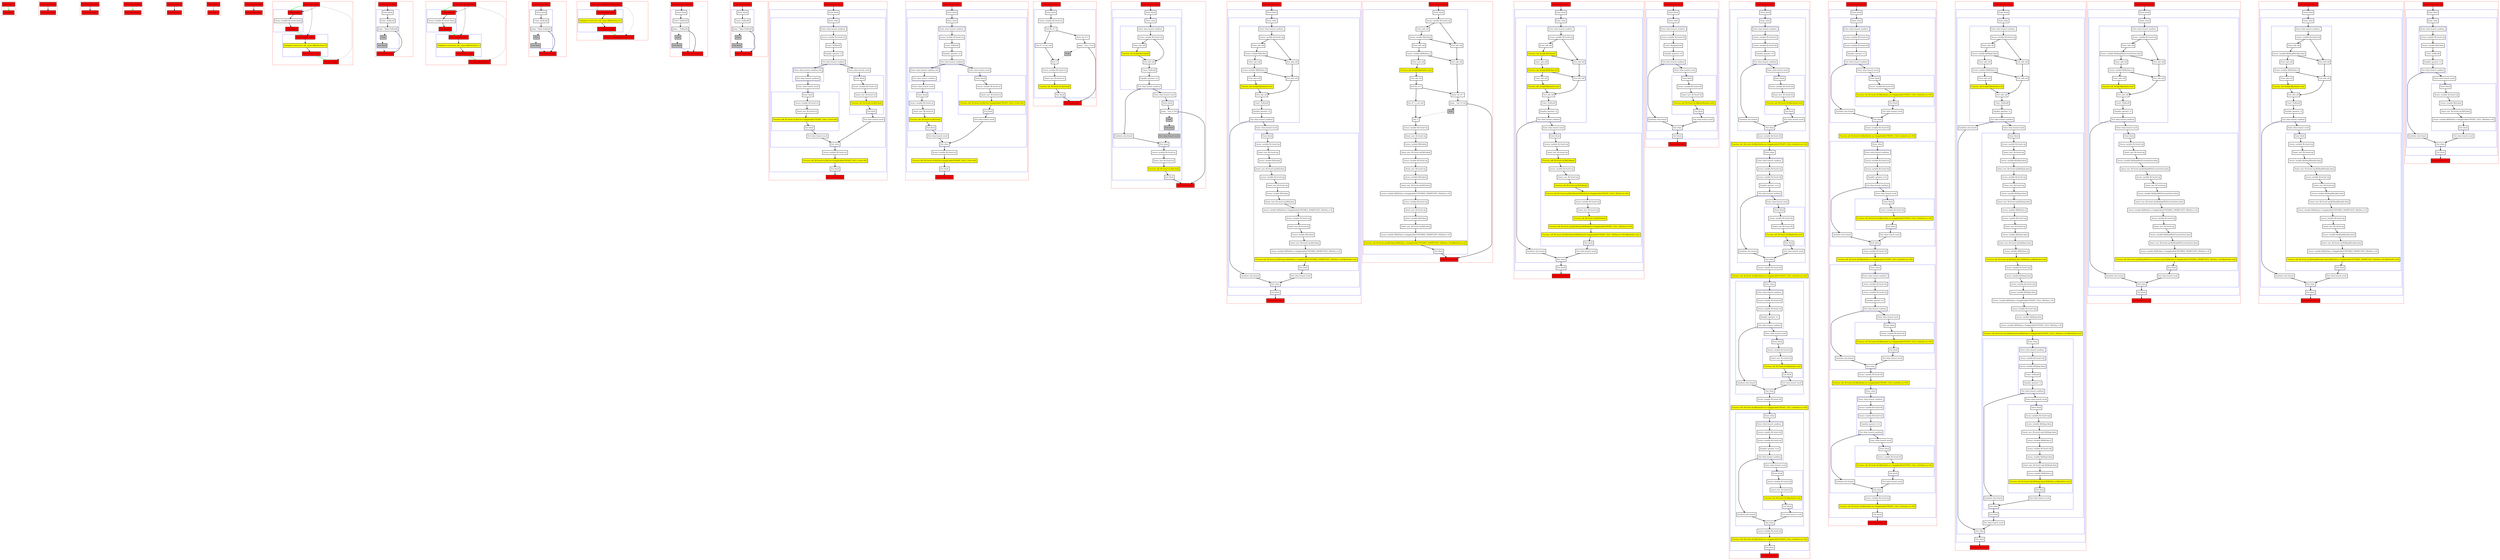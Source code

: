 digraph nullability_kt {
    graph [nodesep=3]
    node [shape=box penwidth=2]
    edge [penwidth=2]

    subgraph cluster_0 {
        color=red
        0 [label="Enter class A" style="filled" fillcolor=red];
        1 [label="Exit class A" style="filled" fillcolor=red];
    }
    0 -> {1} [color=green];

    subgraph cluster_1 {
        color=red
        2 [label="Enter function foo" style="filled" fillcolor=red];
        3 [label="Exit function foo" style="filled" fillcolor=red];
    }
    2 -> {3};

    subgraph cluster_2 {
        color=red
        4 [label="Enter function getA" style="filled" fillcolor=red];
        5 [label="Exit function getA" style="filled" fillcolor=red];
    }
    4 -> {5};

    subgraph cluster_3 {
        color=red
        6 [label="Enter class MyData" style="filled" fillcolor=red];
        7 [label="Exit class MyData" style="filled" fillcolor=red];
    }
    6 -> {7} [color=green];

    subgraph cluster_4 {
        color=red
        8 [label="Enter function fs" style="filled" fillcolor=red];
        9 [label="Exit function fs" style="filled" fillcolor=red];
    }
    8 -> {9};

    subgraph cluster_5 {
        color=red
        10 [label="Enter class Q" style="filled" fillcolor=red];
        11 [label="Exit class Q" style="filled" fillcolor=red];
    }
    10 -> {11} [color=green];

    subgraph cluster_6 {
        color=red
        12 [label="Enter function fdata" style="filled" fillcolor=red];
        13 [label="Exit function fdata" style="filled" fillcolor=red];
    }
    12 -> {13};

    subgraph cluster_7 {
        color=red
        14 [label="Enter class QImpl" style="filled" fillcolor=red];
        subgraph cluster_8 {
            color=blue
            15 [label="Enter property" style="filled" fillcolor=red];
            16 [label="Access variable R|<local>/data|"];
            17 [label="Exit property" style="filled" fillcolor=red];
        }
        subgraph cluster_9 {
            color=blue
            18 [label="Enter function <init>" style="filled" fillcolor=red];
            19 [label="Delegated constructor call: super<R|kotlin/Any|>()" style="filled" fillcolor=yellow];
            20 [label="Exit function <init>" style="filled" fillcolor=red];
        }
        21 [label="Exit class QImpl" style="filled" fillcolor=red];
    }
    14 -> {15} [color=green];
    14 -> {21} [style=dotted];
    14 -> {15 18} [style=dashed];
    15 -> {16};
    16 -> {17};
    17 -> {18} [color=green];
    18 -> {19};
    19 -> {20};
    20 -> {21} [color=green];

    subgraph cluster_10 {
        color=red
        22 [label="Enter function fdata" style="filled" fillcolor=red];
        subgraph cluster_11 {
            color=blue
            23 [label="Enter block"];
            24 [label="Const: Null(null)"];
            25 [label="Jump: ^fdata Null(null)"];
            26 [label="Stub" style="filled" fillcolor=gray];
            27 [label="Exit block" style="filled" fillcolor=gray];
        }
        28 [label="Exit function fdata" style="filled" fillcolor=red];
    }
    22 -> {23};
    23 -> {24};
    24 -> {25};
    25 -> {28};
    25 -> {26} [style=dotted];
    26 -> {27} [style=dotted];
    27 -> {28} [style=dotted];

    subgraph cluster_12 {
        color=red
        29 [label="Enter class QImplMutable" style="filled" fillcolor=red];
        subgraph cluster_13 {
            color=blue
            30 [label="Enter property" style="filled" fillcolor=red];
            31 [label="Access variable R|<local>/data|"];
            32 [label="Exit property" style="filled" fillcolor=red];
        }
        subgraph cluster_14 {
            color=blue
            33 [label="Enter function <init>" style="filled" fillcolor=red];
            34 [label="Delegated constructor call: super<R|kotlin/Any|>()" style="filled" fillcolor=yellow];
            35 [label="Exit function <init>" style="filled" fillcolor=red];
        }
        36 [label="Exit class QImplMutable" style="filled" fillcolor=red];
    }
    29 -> {30} [color=green];
    29 -> {36} [style=dotted];
    29 -> {30 33} [style=dashed];
    30 -> {31};
    31 -> {32};
    32 -> {33} [color=green];
    33 -> {34};
    34 -> {35};
    35 -> {36} [color=green];

    subgraph cluster_15 {
        color=red
        37 [label="Enter function fdata" style="filled" fillcolor=red];
        subgraph cluster_16 {
            color=blue
            38 [label="Enter block"];
            39 [label="Const: Null(null)"];
            40 [label="Jump: ^fdata Null(null)"];
            41 [label="Stub" style="filled" fillcolor=gray];
            42 [label="Exit block" style="filled" fillcolor=gray];
        }
        43 [label="Exit function fdata" style="filled" fillcolor=red];
    }
    37 -> {38};
    38 -> {39};
    39 -> {40};
    40 -> {43};
    40 -> {41} [style=dotted];
    41 -> {42} [style=dotted];
    42 -> {43} [style=dotted];

    subgraph cluster_17 {
        color=red
        44 [label="Enter class QImplWithCustomGetter" style="filled" fillcolor=red];
        subgraph cluster_18 {
            color=blue
            45 [label="Enter function <init>" style="filled" fillcolor=red];
            46 [label="Delegated constructor call: super<R|kotlin/Any|>()" style="filled" fillcolor=yellow];
            47 [label="Exit function <init>" style="filled" fillcolor=red];
        }
        48 [label="Exit class QImplWithCustomGetter" style="filled" fillcolor=red];
    }
    44 -> {45} [color=green];
    44 -> {48} [style=dotted];
    44 -> {45} [style=dashed];
    45 -> {46};
    46 -> {47};
    47 -> {48} [color=green];

    subgraph cluster_19 {
        color=red
        49 [label="Enter function <getter>" style="filled" fillcolor=red];
        subgraph cluster_20 {
            color=blue
            50 [label="Enter block"];
            51 [label="Const: Null(null)"];
            52 [label="Jump: ^ Null(null)"];
            53 [label="Stub" style="filled" fillcolor=gray];
            54 [label="Exit block" style="filled" fillcolor=gray];
        }
        55 [label="Exit function <getter>" style="filled" fillcolor=red];
    }
    49 -> {50};
    50 -> {51};
    51 -> {52};
    52 -> {55};
    52 -> {53} [style=dotted];
    53 -> {54} [style=dotted];
    54 -> {55} [style=dotted];

    subgraph cluster_21 {
        color=red
        56 [label="Enter function fdata" style="filled" fillcolor=red];
        subgraph cluster_22 {
            color=blue
            57 [label="Enter block"];
            58 [label="Const: Null(null)"];
            59 [label="Jump: ^fdata Null(null)"];
            60 [label="Stub" style="filled" fillcolor=gray];
            61 [label="Exit block" style="filled" fillcolor=gray];
        }
        62 [label="Exit function fdata" style="filled" fillcolor=red];
    }
    56 -> {57};
    57 -> {58};
    58 -> {59};
    59 -> {62};
    59 -> {60} [style=dotted];
    60 -> {61} [style=dotted];
    61 -> {62} [style=dotted];

    subgraph cluster_23 {
        color=red
        63 [label="Enter function test_1" style="filled" fillcolor=red];
        subgraph cluster_24 {
            color=blue
            64 [label="Enter block"];
            subgraph cluster_25 {
                color=blue
                65 [label="Enter when"];
                subgraph cluster_26 {
                    color=blue
                    66 [label="Enter when branch condition "];
                    67 [label="Access variable R|<local>/x|"];
                    68 [label="Const: Null(null)"];
                    69 [label="Equality operator !="];
                    70 [label="Exit when branch condition"];
                }
                subgraph cluster_27 {
                    color=blue
                    71 [label="Enter when branch condition else"];
                    72 [label="Exit when branch condition"];
                }
                73 [label="Enter when branch result"];
                subgraph cluster_28 {
                    color=blue
                    74 [label="Enter block"];
                    75 [label="Access variable R|<local>/x|"];
                    76 [label="Smart cast: R|<local>/x|"];
                    77 [label="Function call: R|<local>/x|.R|/A.foo<Inapplicable(UNSAFE_CALL): /A.foo>#|()" style="filled" fillcolor=yellow];
                    78 [label="Exit block"];
                }
                79 [label="Exit when branch result"];
                80 [label="Enter when branch result"];
                subgraph cluster_29 {
                    color=blue
                    81 [label="Enter block"];
                    82 [label="Access variable R|<local>/x|"];
                    83 [label="Smart cast: R|<local>/x|"];
                    84 [label="Function call: R|<local>/x|.R|/A.foo|()" style="filled" fillcolor=yellow];
                    85 [label="Exit block"];
                }
                86 [label="Exit when branch result"];
                87 [label="Exit when"];
            }
            88 [label="Access variable R|<local>/x|"];
            89 [label="Function call: R|<local>/x|.R|/A.foo<Inapplicable(UNSAFE_CALL): /A.foo>#|()" style="filled" fillcolor=yellow];
            90 [label="Exit block"];
        }
        91 [label="Exit function test_1" style="filled" fillcolor=red];
    }
    63 -> {64};
    64 -> {65};
    65 -> {66};
    66 -> {67};
    67 -> {68};
    68 -> {69};
    69 -> {70};
    70 -> {71 80};
    71 -> {72};
    72 -> {73};
    73 -> {74};
    74 -> {75};
    75 -> {76};
    76 -> {77};
    77 -> {78};
    78 -> {79};
    79 -> {87};
    80 -> {81};
    81 -> {82};
    82 -> {83};
    83 -> {84};
    84 -> {85};
    85 -> {86};
    86 -> {87};
    87 -> {88};
    88 -> {89};
    89 -> {90};
    90 -> {91};

    subgraph cluster_30 {
        color=red
        92 [label="Enter function test_2" style="filled" fillcolor=red];
        subgraph cluster_31 {
            color=blue
            93 [label="Enter block"];
            subgraph cluster_32 {
                color=blue
                94 [label="Enter when"];
                subgraph cluster_33 {
                    color=blue
                    95 [label="Enter when branch condition "];
                    96 [label="Access variable R|<local>/x|"];
                    97 [label="Const: Null(null)"];
                    98 [label="Equality operator =="];
                    99 [label="Exit when branch condition"];
                }
                subgraph cluster_34 {
                    color=blue
                    100 [label="Enter when branch condition else"];
                    101 [label="Exit when branch condition"];
                }
                102 [label="Enter when branch result"];
                subgraph cluster_35 {
                    color=blue
                    103 [label="Enter block"];
                    104 [label="Access variable R|<local>/x|"];
                    105 [label="Smart cast: R|<local>/x|"];
                    106 [label="Function call: R|<local>/x|.R|/A.foo|()" style="filled" fillcolor=yellow];
                    107 [label="Exit block"];
                }
                108 [label="Exit when branch result"];
                109 [label="Enter when branch result"];
                subgraph cluster_36 {
                    color=blue
                    110 [label="Enter block"];
                    111 [label="Access variable R|<local>/x|"];
                    112 [label="Smart cast: R|<local>/x|"];
                    113 [label="Function call: R|<local>/x|.R|/A.foo<Inapplicable(UNSAFE_CALL): /A.foo>#|()" style="filled" fillcolor=yellow];
                    114 [label="Exit block"];
                }
                115 [label="Exit when branch result"];
                116 [label="Exit when"];
            }
            117 [label="Access variable R|<local>/x|"];
            118 [label="Function call: R|<local>/x|.R|/A.foo<Inapplicable(UNSAFE_CALL): /A.foo>#|()" style="filled" fillcolor=yellow];
            119 [label="Exit block"];
        }
        120 [label="Exit function test_2" style="filled" fillcolor=red];
    }
    92 -> {93};
    93 -> {94};
    94 -> {95};
    95 -> {96};
    96 -> {97};
    97 -> {98};
    98 -> {99};
    99 -> {100 109};
    100 -> {101};
    101 -> {102};
    102 -> {103};
    103 -> {104};
    104 -> {105};
    105 -> {106};
    106 -> {107};
    107 -> {108};
    108 -> {116};
    109 -> {110};
    110 -> {111};
    111 -> {112};
    112 -> {113};
    113 -> {114};
    114 -> {115};
    115 -> {116};
    116 -> {117};
    117 -> {118};
    118 -> {119};
    119 -> {120};

    subgraph cluster_37 {
        color=red
        121 [label="Enter function test_3" style="filled" fillcolor=red];
        subgraph cluster_38 {
            color=blue
            122 [label="Enter block"];
            123 [label="Access variable R|<local>/x|"];
            124 [label="Exit lhs of ?:"];
            125 [label="Enter rhs of ?:"];
            126 [label="Jump: ^test_3 Unit"];
            127 [label="Stub" style="filled" fillcolor=gray];
            128 [label="Lhs of ?: is not null"];
            129 [label="Exit ?:"];
            130 [label="Access variable R|<local>/x|"];
            131 [label="Smart cast: R|<local>/x|"];
            132 [label="Function call: R|<local>/x|.R|/A.foo|()" style="filled" fillcolor=yellow];
            133 [label="Exit block"];
        }
        134 [label="Exit function test_3" style="filled" fillcolor=red];
    }
    121 -> {122};
    122 -> {123};
    123 -> {124};
    124 -> {125 128};
    125 -> {126};
    126 -> {134};
    126 -> {127} [style=dotted];
    127 -> {129} [style=dotted];
    128 -> {129};
    129 -> {130};
    130 -> {131};
    131 -> {132};
    132 -> {133};
    133 -> {134};

    subgraph cluster_39 {
        color=red
        135 [label="Enter function test_4" style="filled" fillcolor=red];
        subgraph cluster_40 {
            color=blue
            136 [label="Enter block"];
            subgraph cluster_41 {
                color=blue
                137 [label="Enter when"];
                subgraph cluster_42 {
                    color=blue
                    138 [label="Enter when branch condition "];
                    139 [label="Access variable R|<local>/x|"];
                    140 [label="Enter safe call"];
                    141 [label="Function call: $subj$.R|/A.getA|()" style="filled" fillcolor=yellow];
                    142 [label="Exit safe call"];
                    143 [label="Const: Null(null)"];
                    144 [label="Equality operator =="];
                    145 [label="Exit when branch condition"];
                }
                146 [label="Synthetic else branch"];
                147 [label="Enter when branch result"];
                subgraph cluster_43 {
                    color=blue
                    148 [label="Enter block"];
                    149 [label="Jump: ^test_4 Unit"];
                    150 [label="Stub" style="filled" fillcolor=gray];
                    151 [label="Exit block" style="filled" fillcolor=gray];
                }
                152 [label="Exit when branch result" style="filled" fillcolor=gray];
                153 [label="Exit when"];
            }
            154 [label="Access variable R|<local>/x|"];
            155 [label="Smart cast: R|<local>/x|"];
            156 [label="Function call: R|<local>/x|.R|/A.foo|()" style="filled" fillcolor=yellow];
            157 [label="Exit block"];
        }
        158 [label="Exit function test_4" style="filled" fillcolor=red];
    }
    135 -> {136};
    136 -> {137};
    137 -> {138};
    138 -> {139};
    139 -> {140 142};
    140 -> {141};
    141 -> {142};
    142 -> {143};
    143 -> {144};
    144 -> {145};
    145 -> {146 147};
    146 -> {153};
    147 -> {148};
    148 -> {149};
    149 -> {158};
    149 -> {150} [style=dotted];
    150 -> {151} [style=dotted];
    151 -> {152} [style=dotted];
    152 -> {153} [style=dotted];
    153 -> {154};
    154 -> {155};
    155 -> {156};
    156 -> {157};
    157 -> {158};

    subgraph cluster_44 {
        color=red
        159 [label="Enter function test_5" style="filled" fillcolor=red];
        subgraph cluster_45 {
            color=blue
            160 [label="Enter block"];
            subgraph cluster_46 {
                color=blue
                161 [label="Enter when"];
                subgraph cluster_47 {
                    color=blue
                    162 [label="Enter when branch condition "];
                    163 [label="Access variable R|<local>/q|"];
                    164 [label="Enter safe call"];
                    165 [label="Access variable R|/Q.data|"];
                    166 [label="Enter safe call"];
                    167 [label="Access variable R|/MyData.s|"];
                    168 [label="Enter safe call"];
                    169 [label="Function call: $subj$.R|kotlin/Int.inc|()" style="filled" fillcolor=yellow];
                    170 [label="Exit safe call"];
                    171 [label="Exit safe call"];
                    172 [label="Exit safe call"];
                    173 [label="Const: Null(null)"];
                    174 [label="Equality operator !="];
                    175 [label="Exit when branch condition"];
                }
                176 [label="Synthetic else branch"];
                177 [label="Enter when branch result"];
                subgraph cluster_48 {
                    color=blue
                    178 [label="Enter block"];
                    179 [label="Access variable R|<local>/q|"];
                    180 [label="Smart cast: R|<local>/q|"];
                    181 [label="Access variable R|/Q.data|"];
                    182 [label="Smart cast: R|<local>/q|.R|/Q.data|"];
                    183 [label="Access variable R|<local>/q|"];
                    184 [label="Smart cast: R|<local>/q|"];
                    185 [label="Access variable R|/Q.data|"];
                    186 [label="Smart cast: R|<local>/q|.R|/Q.data|"];
                    187 [label="Access variable R|/MyData.s<Inapplicable(UNSTABLE_SMARTCAST): /MyData.s>#|"];
                    188 [label="Access variable R|<local>/q|"];
                    189 [label="Smart cast: R|<local>/q|"];
                    190 [label="Access variable R|/Q.data|"];
                    191 [label="Smart cast: R|<local>/q|.R|/Q.data|"];
                    192 [label="Access variable R|/MyData.s<Inapplicable(UNSTABLE_SMARTCAST): /MyData.s>#|"];
                    193 [label="Function call: R|<local>/q|.R|/Q.data|.R|/MyData.s<Inapplicable(UNSTABLE_SMARTCAST): /MyData.s>#|.R|kotlin/Int.inc|()" style="filled" fillcolor=yellow];
                    194 [label="Exit block"];
                }
                195 [label="Exit when branch result"];
                196 [label="Exit when"];
            }
            197 [label="Exit block"];
        }
        198 [label="Exit function test_5" style="filled" fillcolor=red];
    }
    159 -> {160};
    160 -> {161};
    161 -> {162};
    162 -> {163};
    163 -> {164 170};
    164 -> {165};
    165 -> {166 170};
    166 -> {167};
    167 -> {168 171};
    168 -> {169};
    169 -> {172};
    170 -> {171};
    171 -> {172};
    172 -> {173};
    173 -> {174};
    174 -> {175};
    175 -> {176 177};
    176 -> {196};
    177 -> {178};
    178 -> {179};
    179 -> {180};
    180 -> {181};
    181 -> {182};
    182 -> {183};
    183 -> {184};
    184 -> {185};
    185 -> {186};
    186 -> {187};
    187 -> {188};
    188 -> {189};
    189 -> {190};
    190 -> {191};
    191 -> {192};
    192 -> {193};
    193 -> {194};
    194 -> {195};
    195 -> {196};
    196 -> {197};
    197 -> {198};

    subgraph cluster_49 {
        color=red
        199 [label="Enter function test_6" style="filled" fillcolor=red];
        subgraph cluster_50 {
            color=blue
            200 [label="Enter block"];
            201 [label="Access variable R|<local>/q|"];
            202 [label="Enter safe call"];
            203 [label="Access variable R|/Q.data|"];
            204 [label="Enter safe call"];
            205 [label="Access variable R|/MyData.s|"];
            206 [label="Enter safe call"];
            207 [label="Function call: $subj$.R|kotlin/Int.inc|()" style="filled" fillcolor=yellow];
            208 [label="Exit safe call"];
            209 [label="Exit lhs of ?:"];
            210 [label="Lhs of ?: is not null"];
            211 [label="Exit safe call"];
            212 [label="Exit safe call"];
            213 [label="Enter rhs of ?:"];
            214 [label="Jump: ^test_6 Unit"];
            215 [label="Stub" style="filled" fillcolor=gray];
            216 [label="Exit ?:"];
            217 [label="Access variable R|<local>/q|"];
            218 [label="Smart cast: R|<local>/q|"];
            219 [label="Access variable R|/Q.data|"];
            220 [label="Smart cast: R|<local>/q|.R|/Q.data|"];
            221 [label="Access variable R|<local>/q|"];
            222 [label="Smart cast: R|<local>/q|"];
            223 [label="Access variable R|/Q.data|"];
            224 [label="Smart cast: R|<local>/q|.R|/Q.data|"];
            225 [label="Access variable R|/MyData.s<Inapplicable(UNSTABLE_SMARTCAST): /MyData.s>#|"];
            226 [label="Access variable R|<local>/q|"];
            227 [label="Smart cast: R|<local>/q|"];
            228 [label="Access variable R|/Q.data|"];
            229 [label="Smart cast: R|<local>/q|.R|/Q.data|"];
            230 [label="Access variable R|/MyData.s<Inapplicable(UNSTABLE_SMARTCAST): /MyData.s>#|"];
            231 [label="Function call: R|<local>/q|.R|/Q.data|.R|/MyData.s<Inapplicable(UNSTABLE_SMARTCAST): /MyData.s>#|.R|kotlin/Int.inc|()" style="filled" fillcolor=yellow];
            232 [label="Exit block"];
        }
        233 [label="Exit function test_6" style="filled" fillcolor=red];
    }
    199 -> {200};
    200 -> {201};
    201 -> {202 211};
    202 -> {203};
    203 -> {204 211};
    204 -> {205};
    205 -> {206 212};
    206 -> {207};
    207 -> {208};
    208 -> {209};
    209 -> {210 213};
    210 -> {216};
    211 -> {212};
    212 -> {213};
    213 -> {214};
    214 -> {233};
    214 -> {215} [style=dotted];
    215 -> {216} [style=dotted];
    216 -> {217};
    217 -> {218};
    218 -> {219};
    219 -> {220};
    220 -> {221};
    221 -> {222};
    222 -> {223};
    223 -> {224};
    224 -> {225};
    225 -> {226};
    226 -> {227};
    227 -> {228};
    228 -> {229};
    229 -> {230};
    230 -> {231};
    231 -> {232};
    232 -> {233};

    subgraph cluster_51 {
        color=red
        234 [label="Enter function test_7" style="filled" fillcolor=red];
        subgraph cluster_52 {
            color=blue
            235 [label="Enter block"];
            subgraph cluster_53 {
                color=blue
                236 [label="Enter when"];
                subgraph cluster_54 {
                    color=blue
                    237 [label="Enter when branch condition "];
                    238 [label="Access variable R|<local>/q|"];
                    239 [label="Enter safe call"];
                    240 [label="Function call: $subj$.R|/Q.fdata|()" style="filled" fillcolor=yellow];
                    241 [label="Enter safe call"];
                    242 [label="Function call: $subj$.R|/MyData.fs|()" style="filled" fillcolor=yellow];
                    243 [label="Enter safe call"];
                    244 [label="Function call: $subj$.R|kotlin/Int.inc|()" style="filled" fillcolor=yellow];
                    245 [label="Exit safe call"];
                    246 [label="Exit safe call"];
                    247 [label="Exit safe call"];
                    248 [label="Const: Null(null)"];
                    249 [label="Equality operator !="];
                    250 [label="Exit when branch condition"];
                }
                251 [label="Synthetic else branch"];
                252 [label="Enter when branch result"];
                subgraph cluster_55 {
                    color=blue
                    253 [label="Enter block"];
                    254 [label="Access variable R|<local>/q|"];
                    255 [label="Smart cast: R|<local>/q|"];
                    256 [label="Function call: R|<local>/q|.R|/Q.fdata|()" style="filled" fillcolor=yellow];
                    257 [label="Access variable R|<local>/q|"];
                    258 [label="Smart cast: R|<local>/q|"];
                    259 [label="Function call: R|<local>/q|.R|/Q.fdata|()" style="filled" fillcolor=yellow];
                    260 [label="Function call: R|<local>/q|.R|/Q.fdata|().R|/MyData.fs<Inapplicable(UNSAFE_CALL): /MyData.fs>#|()" style="filled" fillcolor=yellow];
                    261 [label="Access variable R|<local>/q|"];
                    262 [label="Smart cast: R|<local>/q|"];
                    263 [label="Function call: R|<local>/q|.R|/Q.fdata|()" style="filled" fillcolor=yellow];
                    264 [label="Function call: R|<local>/q|.R|/Q.fdata|().R|/MyData.fs<Inapplicable(UNSAFE_CALL): /MyData.fs>#|()" style="filled" fillcolor=yellow];
                    265 [label="Function call: R|<local>/q|.R|/Q.fdata|().R|/MyData.fs<Inapplicable(UNSAFE_CALL): /MyData.fs>#|().R|kotlin/Int.inc|()" style="filled" fillcolor=yellow];
                    266 [label="Exit block"];
                }
                267 [label="Exit when branch result"];
                268 [label="Exit when"];
            }
            269 [label="Exit block"];
        }
        270 [label="Exit function test_7" style="filled" fillcolor=red];
    }
    234 -> {235};
    235 -> {236};
    236 -> {237};
    237 -> {238};
    238 -> {239 245};
    239 -> {240};
    240 -> {241 245};
    241 -> {242};
    242 -> {243 246};
    243 -> {244};
    244 -> {247};
    245 -> {246};
    246 -> {247};
    247 -> {248};
    248 -> {249};
    249 -> {250};
    250 -> {251 252};
    251 -> {268};
    252 -> {253};
    253 -> {254};
    254 -> {255};
    255 -> {256};
    256 -> {257};
    257 -> {258};
    258 -> {259};
    259 -> {260};
    260 -> {261};
    261 -> {262};
    262 -> {263};
    263 -> {264};
    264 -> {265};
    265 -> {266};
    266 -> {267};
    267 -> {268};
    268 -> {269};
    269 -> {270};

    subgraph cluster_56 {
        color=red
        271 [label="Enter function test_8" style="filled" fillcolor=red];
        subgraph cluster_57 {
            color=blue
            272 [label="Enter block"];
            subgraph cluster_58 {
                color=blue
                273 [label="Enter when"];
                subgraph cluster_59 {
                    color=blue
                    274 [label="Enter when branch condition "];
                    275 [label="Access variable R|<local>/b|"];
                    276 [label="Const: Boolean(true)"];
                    277 [label="Equality operator =="];
                    278 [label="Exit when branch condition"];
                }
                279 [label="Synthetic else branch"];
                280 [label="Enter when branch result"];
                subgraph cluster_60 {
                    color=blue
                    281 [label="Enter block"];
                    282 [label="Access variable R|<local>/b|"];
                    283 [label="Smart cast: R|<local>/b|"];
                    284 [label="Function call: R|<local>/b|.R|kotlin/Boolean.not|()" style="filled" fillcolor=yellow];
                    285 [label="Exit block"];
                }
                286 [label="Exit when branch result"];
                287 [label="Exit when"];
            }
            288 [label="Exit block"];
        }
        289 [label="Exit function test_8" style="filled" fillcolor=red];
    }
    271 -> {272};
    272 -> {273};
    273 -> {274};
    274 -> {275};
    275 -> {276};
    276 -> {277};
    277 -> {278};
    278 -> {279 280};
    279 -> {287};
    280 -> {281};
    281 -> {282};
    282 -> {283};
    283 -> {284};
    284 -> {285};
    285 -> {286};
    286 -> {287};
    287 -> {288};
    288 -> {289};

    subgraph cluster_61 {
        color=red
        290 [label="Enter function test_9" style="filled" fillcolor=red];
        subgraph cluster_62 {
            color=blue
            291 [label="Enter block"];
            subgraph cluster_63 {
                color=blue
                292 [label="Enter when"];
                subgraph cluster_64 {
                    color=blue
                    293 [label="Enter when branch condition "];
                    294 [label="Access variable R|<local>/a|"];
                    295 [label="Access variable R|<local>/b|"];
                    296 [label="Equality operator =="];
                    297 [label="Exit when branch condition"];
                }
                298 [label="Synthetic else branch"];
                299 [label="Enter when branch result"];
                subgraph cluster_65 {
                    color=blue
                    300 [label="Enter block"];
                    301 [label="Access variable R|<local>/b|"];
                    302 [label="Smart cast: R|<local>/b|"];
                    303 [label="Function call: R|<local>/b|.R|kotlin/Int.inc|()" style="filled" fillcolor=yellow];
                    304 [label="Exit block"];
                }
                305 [label="Exit when branch result"];
                306 [label="Exit when"];
            }
            307 [label="Access variable R|<local>/b|"];
            308 [label="Function call: R|<local>/b|.R|kotlin/Int.inc<Inapplicable(UNSAFE_CALL): kotlin/Int.inc>#|()" style="filled" fillcolor=yellow];
            subgraph cluster_66 {
                color=blue
                309 [label="Enter when"];
                subgraph cluster_67 {
                    color=blue
                    310 [label="Enter when branch condition "];
                    311 [label="Access variable R|<local>/a|"];
                    312 [label="Access variable R|<local>/b|"];
                    313 [label="Equality operator ==="];
                    314 [label="Exit when branch condition"];
                }
                315 [label="Synthetic else branch"];
                316 [label="Enter when branch result"];
                subgraph cluster_68 {
                    color=blue
                    317 [label="Enter block"];
                    318 [label="Access variable R|<local>/b|"];
                    319 [label="Smart cast: R|<local>/b|"];
                    320 [label="Function call: R|<local>/b|.R|kotlin/Int.inc|()" style="filled" fillcolor=yellow];
                    321 [label="Exit block"];
                }
                322 [label="Exit when branch result"];
                323 [label="Exit when"];
            }
            324 [label="Access variable R|<local>/b|"];
            325 [label="Function call: R|<local>/b|.R|kotlin/Int.inc<Inapplicable(UNSAFE_CALL): kotlin/Int.inc>#|()" style="filled" fillcolor=yellow];
            subgraph cluster_69 {
                color=blue
                326 [label="Enter when"];
                subgraph cluster_70 {
                    color=blue
                    327 [label="Enter when branch condition "];
                    328 [label="Access variable R|<local>/b|"];
                    329 [label="Access variable R|<local>/a|"];
                    330 [label="Equality operator =="];
                    331 [label="Exit when branch condition"];
                }
                332 [label="Synthetic else branch"];
                333 [label="Enter when branch result"];
                subgraph cluster_71 {
                    color=blue
                    334 [label="Enter block"];
                    335 [label="Access variable R|<local>/b|"];
                    336 [label="Smart cast: R|<local>/b|"];
                    337 [label="Function call: R|<local>/b|.R|kotlin/Int.inc|()" style="filled" fillcolor=yellow];
                    338 [label="Exit block"];
                }
                339 [label="Exit when branch result"];
                340 [label="Exit when"];
            }
            341 [label="Access variable R|<local>/b|"];
            342 [label="Function call: R|<local>/b|.R|kotlin/Int.inc<Inapplicable(UNSAFE_CALL): kotlin/Int.inc>#|()" style="filled" fillcolor=yellow];
            subgraph cluster_72 {
                color=blue
                343 [label="Enter when"];
                subgraph cluster_73 {
                    color=blue
                    344 [label="Enter when branch condition "];
                    345 [label="Access variable R|<local>/b|"];
                    346 [label="Access variable R|<local>/a|"];
                    347 [label="Equality operator ==="];
                    348 [label="Exit when branch condition"];
                }
                349 [label="Synthetic else branch"];
                350 [label="Enter when branch result"];
                subgraph cluster_74 {
                    color=blue
                    351 [label="Enter block"];
                    352 [label="Access variable R|<local>/b|"];
                    353 [label="Smart cast: R|<local>/b|"];
                    354 [label="Function call: R|<local>/b|.R|kotlin/Int.inc|()" style="filled" fillcolor=yellow];
                    355 [label="Exit block"];
                }
                356 [label="Exit when branch result"];
                357 [label="Exit when"];
            }
            358 [label="Access variable R|<local>/b|"];
            359 [label="Function call: R|<local>/b|.R|kotlin/Int.inc<Inapplicable(UNSAFE_CALL): kotlin/Int.inc>#|()" style="filled" fillcolor=yellow];
            360 [label="Exit block"];
        }
        361 [label="Exit function test_9" style="filled" fillcolor=red];
    }
    290 -> {291};
    291 -> {292};
    292 -> {293};
    293 -> {294};
    294 -> {295};
    295 -> {296};
    296 -> {297};
    297 -> {298 299};
    298 -> {306};
    299 -> {300};
    300 -> {301};
    301 -> {302};
    302 -> {303};
    303 -> {304};
    304 -> {305};
    305 -> {306};
    306 -> {307};
    307 -> {308};
    308 -> {309};
    309 -> {310};
    310 -> {311};
    311 -> {312};
    312 -> {313};
    313 -> {314};
    314 -> {315 316};
    315 -> {323};
    316 -> {317};
    317 -> {318};
    318 -> {319};
    319 -> {320};
    320 -> {321};
    321 -> {322};
    322 -> {323};
    323 -> {324};
    324 -> {325};
    325 -> {326};
    326 -> {327};
    327 -> {328};
    328 -> {329};
    329 -> {330};
    330 -> {331};
    331 -> {332 333};
    332 -> {340};
    333 -> {334};
    334 -> {335};
    335 -> {336};
    336 -> {337};
    337 -> {338};
    338 -> {339};
    339 -> {340};
    340 -> {341};
    341 -> {342};
    342 -> {343};
    343 -> {344};
    344 -> {345};
    345 -> {346};
    346 -> {347};
    347 -> {348};
    348 -> {349 350};
    349 -> {357};
    350 -> {351};
    351 -> {352};
    352 -> {353};
    353 -> {354};
    354 -> {355};
    355 -> {356};
    356 -> {357};
    357 -> {358};
    358 -> {359};
    359 -> {360};
    360 -> {361};

    subgraph cluster_75 {
        color=red
        362 [label="Enter function test_10" style="filled" fillcolor=red];
        subgraph cluster_76 {
            color=blue
            363 [label="Enter block"];
            subgraph cluster_77 {
                color=blue
                364 [label="Enter when"];
                subgraph cluster_78 {
                    color=blue
                    365 [label="Enter when branch condition "];
                    366 [label="Access variable R|<local>/a|"];
                    367 [label="Access variable R|<local>/b|"];
                    368 [label="Equality operator =="];
                    369 [label="Exit when branch condition"];
                }
                370 [label="Synthetic else branch"];
                371 [label="Enter when branch result"];
                subgraph cluster_79 {
                    color=blue
                    372 [label="Enter block"];
                    373 [label="Access variable R|<local>/b|"];
                    374 [label="Function call: R|<local>/b|.R|kotlin/Int.inc<Inapplicable(UNSAFE_CALL): kotlin/Int.inc>#|()" style="filled" fillcolor=yellow];
                    375 [label="Exit block"];
                }
                376 [label="Exit when branch result"];
                377 [label="Exit when"];
            }
            378 [label="Access variable R|<local>/b|"];
            379 [label="Function call: R|<local>/b|.R|kotlin/Int.inc<Inapplicable(UNSAFE_CALL): kotlin/Int.inc>#|()" style="filled" fillcolor=yellow];
            subgraph cluster_80 {
                color=blue
                380 [label="Enter when"];
                subgraph cluster_81 {
                    color=blue
                    381 [label="Enter when branch condition "];
                    382 [label="Access variable R|<local>/a|"];
                    383 [label="Access variable R|<local>/b|"];
                    384 [label="Equality operator ==="];
                    385 [label="Exit when branch condition"];
                }
                386 [label="Synthetic else branch"];
                387 [label="Enter when branch result"];
                subgraph cluster_82 {
                    color=blue
                    388 [label="Enter block"];
                    389 [label="Access variable R|<local>/b|"];
                    390 [label="Function call: R|<local>/b|.R|kotlin/Int.inc<Inapplicable(UNSAFE_CALL): kotlin/Int.inc>#|()" style="filled" fillcolor=yellow];
                    391 [label="Exit block"];
                }
                392 [label="Exit when branch result"];
                393 [label="Exit when"];
            }
            394 [label="Access variable R|<local>/b|"];
            395 [label="Function call: R|<local>/b|.R|kotlin/Int.inc<Inapplicable(UNSAFE_CALL): kotlin/Int.inc>#|()" style="filled" fillcolor=yellow];
            subgraph cluster_83 {
                color=blue
                396 [label="Enter when"];
                subgraph cluster_84 {
                    color=blue
                    397 [label="Enter when branch condition "];
                    398 [label="Access variable R|<local>/b|"];
                    399 [label="Access variable R|<local>/a|"];
                    400 [label="Equality operator =="];
                    401 [label="Exit when branch condition"];
                }
                402 [label="Synthetic else branch"];
                403 [label="Enter when branch result"];
                subgraph cluster_85 {
                    color=blue
                    404 [label="Enter block"];
                    405 [label="Access variable R|<local>/b|"];
                    406 [label="Function call: R|<local>/b|.R|kotlin/Int.inc<Inapplicable(UNSAFE_CALL): kotlin/Int.inc>#|()" style="filled" fillcolor=yellow];
                    407 [label="Exit block"];
                }
                408 [label="Exit when branch result"];
                409 [label="Exit when"];
            }
            410 [label="Access variable R|<local>/b|"];
            411 [label="Function call: R|<local>/b|.R|kotlin/Int.inc<Inapplicable(UNSAFE_CALL): kotlin/Int.inc>#|()" style="filled" fillcolor=yellow];
            subgraph cluster_86 {
                color=blue
                412 [label="Enter when"];
                subgraph cluster_87 {
                    color=blue
                    413 [label="Enter when branch condition "];
                    414 [label="Access variable R|<local>/b|"];
                    415 [label="Access variable R|<local>/a|"];
                    416 [label="Equality operator ==="];
                    417 [label="Exit when branch condition"];
                }
                418 [label="Synthetic else branch"];
                419 [label="Enter when branch result"];
                subgraph cluster_88 {
                    color=blue
                    420 [label="Enter block"];
                    421 [label="Access variable R|<local>/b|"];
                    422 [label="Function call: R|<local>/b|.R|kotlin/Int.inc<Inapplicable(UNSAFE_CALL): kotlin/Int.inc>#|()" style="filled" fillcolor=yellow];
                    423 [label="Exit block"];
                }
                424 [label="Exit when branch result"];
                425 [label="Exit when"];
            }
            426 [label="Access variable R|<local>/b|"];
            427 [label="Function call: R|<local>/b|.R|kotlin/Int.inc<Inapplicable(UNSAFE_CALL): kotlin/Int.inc>#|()" style="filled" fillcolor=yellow];
            428 [label="Exit block"];
        }
        429 [label="Exit function test_10" style="filled" fillcolor=red];
    }
    362 -> {363};
    363 -> {364};
    364 -> {365};
    365 -> {366};
    366 -> {367};
    367 -> {368};
    368 -> {369};
    369 -> {370 371};
    370 -> {377};
    371 -> {372};
    372 -> {373};
    373 -> {374};
    374 -> {375};
    375 -> {376};
    376 -> {377};
    377 -> {378};
    378 -> {379};
    379 -> {380};
    380 -> {381};
    381 -> {382};
    382 -> {383};
    383 -> {384};
    384 -> {385};
    385 -> {386 387};
    386 -> {393};
    387 -> {388};
    388 -> {389};
    389 -> {390};
    390 -> {391};
    391 -> {392};
    392 -> {393};
    393 -> {394};
    394 -> {395};
    395 -> {396};
    396 -> {397};
    397 -> {398};
    398 -> {399};
    399 -> {400};
    400 -> {401};
    401 -> {402 403};
    402 -> {409};
    403 -> {404};
    404 -> {405};
    405 -> {406};
    406 -> {407};
    407 -> {408};
    408 -> {409};
    409 -> {410};
    410 -> {411};
    411 -> {412};
    412 -> {413};
    413 -> {414};
    414 -> {415};
    415 -> {416};
    416 -> {417};
    417 -> {418 419};
    418 -> {425};
    419 -> {420};
    420 -> {421};
    421 -> {422};
    422 -> {423};
    423 -> {424};
    424 -> {425};
    425 -> {426};
    426 -> {427};
    427 -> {428};
    428 -> {429};

    subgraph cluster_89 {
        color=red
        430 [label="Enter function test_11" style="filled" fillcolor=red];
        subgraph cluster_90 {
            color=blue
            431 [label="Enter block"];
            subgraph cluster_91 {
                color=blue
                432 [label="Enter when"];
                subgraph cluster_92 {
                    color=blue
                    433 [label="Enter when branch condition "];
                    434 [label="Access variable R|<local>/q|"];
                    435 [label="Enter safe call"];
                    436 [label="Access variable R|/QImpl.data|"];
                    437 [label="Enter safe call"];
                    438 [label="Access variable R|/MyData.s|"];
                    439 [label="Enter safe call"];
                    440 [label="Function call: $subj$.R|kotlin/Int.inc|()" style="filled" fillcolor=yellow];
                    441 [label="Exit safe call"];
                    442 [label="Exit safe call"];
                    443 [label="Exit safe call"];
                    444 [label="Const: Null(null)"];
                    445 [label="Equality operator !="];
                    446 [label="Exit when branch condition"];
                }
                447 [label="Synthetic else branch"];
                448 [label="Enter when branch result"];
                subgraph cluster_93 {
                    color=blue
                    449 [label="Enter block"];
                    450 [label="Access variable R|<local>/q|"];
                    451 [label="Smart cast: R|<local>/q|"];
                    452 [label="Access variable R|/QImpl.data|"];
                    453 [label="Smart cast: R|<local>/q|.R|/QImpl.data|"];
                    454 [label="Access variable R|<local>/q|"];
                    455 [label="Smart cast: R|<local>/q|"];
                    456 [label="Access variable R|/QImpl.data|"];
                    457 [label="Smart cast: R|<local>/q|.R|/QImpl.data|"];
                    458 [label="Access variable R|/MyData.s|"];
                    459 [label="Access variable R|<local>/q|"];
                    460 [label="Smart cast: R|<local>/q|"];
                    461 [label="Access variable R|/QImpl.data|"];
                    462 [label="Smart cast: R|<local>/q|.R|/QImpl.data|"];
                    463 [label="Access variable R|/MyData.s|"];
                    464 [label="Function call: R|<local>/q|.R|/QImpl.data|.R|/MyData.s|.R|kotlin/Int.inc|()" style="filled" fillcolor=yellow];
                    465 [label="Access variable R|<local>/q2|"];
                    466 [label="Access variable R|/QImpl.data|"];
                    467 [label="Access variable R|<local>/q2|"];
                    468 [label="Access variable R|/QImpl.data|"];
                    469 [label="Access variable R|/MyData.s<Inapplicable(UNSAFE_CALL): /MyData.s>#|"];
                    470 [label="Access variable R|<local>/q2|"];
                    471 [label="Access variable R|/QImpl.data|"];
                    472 [label="Access variable R|/MyData.s<Inapplicable(UNSAFE_CALL): /MyData.s>#|"];
                    473 [label="Function call: R|<local>/q2|.R|/QImpl.data|.R|/MyData.s<Inapplicable(UNSAFE_CALL): /MyData.s>#|.R|kotlin/Int.inc|()" style="filled" fillcolor=yellow];
                    subgraph cluster_94 {
                        color=blue
                        474 [label="Enter when"];
                        subgraph cluster_95 {
                            color=blue
                            475 [label="Enter when branch condition "];
                            476 [label="Access variable R|<local>/q2|"];
                            477 [label="Access variable R|/QImpl.data|"];
                            478 [label="Const: Null(null)"];
                            479 [label="Equality operator !="];
                            480 [label="Exit when branch condition"];
                        }
                        481 [label="Synthetic else branch"];
                        482 [label="Enter when branch result"];
                        subgraph cluster_96 {
                            color=blue
                            483 [label="Enter block"];
                            484 [label="Access variable R|<local>/q2|"];
                            485 [label="Access variable R|/QImpl.data|"];
                            486 [label="Smart cast: R|<local>/q2|.R|/QImpl.data|"];
                            487 [label="Access variable R|/MyData.s|"];
                            488 [label="Access variable R|<local>/q2|"];
                            489 [label="Access variable R|/QImpl.data|"];
                            490 [label="Smart cast: R|<local>/q2|.R|/QImpl.data|"];
                            491 [label="Access variable R|/MyData.s|"];
                            492 [label="Function call: R|<local>/q2|.R|/QImpl.data|.R|/MyData.s|.R|kotlin/Int.inc|()" style="filled" fillcolor=yellow];
                            493 [label="Exit block"];
                        }
                        494 [label="Exit when branch result"];
                        495 [label="Exit when"];
                    }
                    496 [label="Exit block"];
                }
                497 [label="Exit when branch result"];
                498 [label="Exit when"];
            }
            499 [label="Exit block"];
        }
        500 [label="Exit function test_11" style="filled" fillcolor=red];
    }
    430 -> {431};
    431 -> {432};
    432 -> {433};
    433 -> {434};
    434 -> {435 441};
    435 -> {436};
    436 -> {437 441};
    437 -> {438};
    438 -> {439 442};
    439 -> {440};
    440 -> {443};
    441 -> {442};
    442 -> {443};
    443 -> {444};
    444 -> {445};
    445 -> {446};
    446 -> {447 448};
    447 -> {498};
    448 -> {449};
    449 -> {450};
    450 -> {451};
    451 -> {452};
    452 -> {453};
    453 -> {454};
    454 -> {455};
    455 -> {456};
    456 -> {457};
    457 -> {458};
    458 -> {459};
    459 -> {460};
    460 -> {461};
    461 -> {462};
    462 -> {463};
    463 -> {464};
    464 -> {465};
    465 -> {466};
    466 -> {467};
    467 -> {468};
    468 -> {469};
    469 -> {470};
    470 -> {471};
    471 -> {472};
    472 -> {473};
    473 -> {474};
    474 -> {475};
    475 -> {476};
    476 -> {477};
    477 -> {478};
    478 -> {479};
    479 -> {480};
    480 -> {481 482};
    481 -> {495};
    482 -> {483};
    483 -> {484};
    484 -> {485};
    485 -> {486};
    486 -> {487};
    487 -> {488};
    488 -> {489};
    489 -> {490};
    490 -> {491};
    491 -> {492};
    492 -> {493};
    493 -> {494};
    494 -> {495};
    495 -> {496};
    496 -> {497};
    497 -> {498};
    498 -> {499};
    499 -> {500};

    subgraph cluster_97 {
        color=red
        501 [label="Enter function test_12" style="filled" fillcolor=red];
        subgraph cluster_98 {
            color=blue
            502 [label="Enter block"];
            subgraph cluster_99 {
                color=blue
                503 [label="Enter when"];
                subgraph cluster_100 {
                    color=blue
                    504 [label="Enter when branch condition "];
                    505 [label="Access variable R|<local>/q|"];
                    506 [label="Enter safe call"];
                    507 [label="Access variable R|/QImplWithCustomGetter.data|"];
                    508 [label="Enter safe call"];
                    509 [label="Access variable R|/MyData.s|"];
                    510 [label="Enter safe call"];
                    511 [label="Function call: $subj$.R|kotlin/Int.inc|()" style="filled" fillcolor=yellow];
                    512 [label="Exit safe call"];
                    513 [label="Exit safe call"];
                    514 [label="Exit safe call"];
                    515 [label="Const: Null(null)"];
                    516 [label="Equality operator !="];
                    517 [label="Exit when branch condition"];
                }
                518 [label="Synthetic else branch"];
                519 [label="Enter when branch result"];
                subgraph cluster_101 {
                    color=blue
                    520 [label="Enter block"];
                    521 [label="Access variable R|<local>/q|"];
                    522 [label="Smart cast: R|<local>/q|"];
                    523 [label="Access variable R|/QImplWithCustomGetter.data|"];
                    524 [label="Smart cast: R|<local>/q|.R|/QImplWithCustomGetter.data|"];
                    525 [label="Access variable R|<local>/q|"];
                    526 [label="Smart cast: R|<local>/q|"];
                    527 [label="Access variable R|/QImplWithCustomGetter.data|"];
                    528 [label="Smart cast: R|<local>/q|.R|/QImplWithCustomGetter.data|"];
                    529 [label="Access variable R|/MyData.s<Inapplicable(UNSTABLE_SMARTCAST): /MyData.s>#|"];
                    530 [label="Access variable R|<local>/q|"];
                    531 [label="Smart cast: R|<local>/q|"];
                    532 [label="Access variable R|/QImplWithCustomGetter.data|"];
                    533 [label="Smart cast: R|<local>/q|.R|/QImplWithCustomGetter.data|"];
                    534 [label="Access variable R|/MyData.s<Inapplicable(UNSTABLE_SMARTCAST): /MyData.s>#|"];
                    535 [label="Function call: R|<local>/q|.R|/QImplWithCustomGetter.data|.R|/MyData.s<Inapplicable(UNSTABLE_SMARTCAST): /MyData.s>#|.R|kotlin/Int.inc|()" style="filled" fillcolor=yellow];
                    536 [label="Exit block"];
                }
                537 [label="Exit when branch result"];
                538 [label="Exit when"];
            }
            539 [label="Exit block"];
        }
        540 [label="Exit function test_12" style="filled" fillcolor=red];
    }
    501 -> {502};
    502 -> {503};
    503 -> {504};
    504 -> {505};
    505 -> {506 512};
    506 -> {507};
    507 -> {508 512};
    508 -> {509};
    509 -> {510 513};
    510 -> {511};
    511 -> {514};
    512 -> {513};
    513 -> {514};
    514 -> {515};
    515 -> {516};
    516 -> {517};
    517 -> {518 519};
    518 -> {538};
    519 -> {520};
    520 -> {521};
    521 -> {522};
    522 -> {523};
    523 -> {524};
    524 -> {525};
    525 -> {526};
    526 -> {527};
    527 -> {528};
    528 -> {529};
    529 -> {530};
    530 -> {531};
    531 -> {532};
    532 -> {533};
    533 -> {534};
    534 -> {535};
    535 -> {536};
    536 -> {537};
    537 -> {538};
    538 -> {539};
    539 -> {540};

    subgraph cluster_102 {
        color=red
        541 [label="Enter function test_13" style="filled" fillcolor=red];
        subgraph cluster_103 {
            color=blue
            542 [label="Enter block"];
            subgraph cluster_104 {
                color=blue
                543 [label="Enter when"];
                subgraph cluster_105 {
                    color=blue
                    544 [label="Enter when branch condition "];
                    545 [label="Access variable R|<local>/q|"];
                    546 [label="Enter safe call"];
                    547 [label="Access variable R|/QImplMutable.data|"];
                    548 [label="Enter safe call"];
                    549 [label="Access variable R|/MyData.s|"];
                    550 [label="Enter safe call"];
                    551 [label="Function call: $subj$.R|kotlin/Int.inc|()" style="filled" fillcolor=yellow];
                    552 [label="Exit safe call"];
                    553 [label="Exit safe call"];
                    554 [label="Exit safe call"];
                    555 [label="Const: Null(null)"];
                    556 [label="Equality operator !="];
                    557 [label="Exit when branch condition"];
                }
                558 [label="Synthetic else branch"];
                559 [label="Enter when branch result"];
                subgraph cluster_106 {
                    color=blue
                    560 [label="Enter block"];
                    561 [label="Access variable R|<local>/q|"];
                    562 [label="Smart cast: R|<local>/q|"];
                    563 [label="Access variable R|/QImplMutable.data|"];
                    564 [label="Smart cast: R|<local>/q|.R|/QImplMutable.data|"];
                    565 [label="Access variable R|<local>/q|"];
                    566 [label="Smart cast: R|<local>/q|"];
                    567 [label="Access variable R|/QImplMutable.data|"];
                    568 [label="Smart cast: R|<local>/q|.R|/QImplMutable.data|"];
                    569 [label="Access variable R|/MyData.s<Inapplicable(UNSTABLE_SMARTCAST): /MyData.s>#|"];
                    570 [label="Access variable R|<local>/q|"];
                    571 [label="Smart cast: R|<local>/q|"];
                    572 [label="Access variable R|/QImplMutable.data|"];
                    573 [label="Smart cast: R|<local>/q|.R|/QImplMutable.data|"];
                    574 [label="Access variable R|/MyData.s<Inapplicable(UNSTABLE_SMARTCAST): /MyData.s>#|"];
                    575 [label="Function call: R|<local>/q|.R|/QImplMutable.data|.R|/MyData.s<Inapplicable(UNSTABLE_SMARTCAST): /MyData.s>#|.R|kotlin/Int.inc|()" style="filled" fillcolor=yellow];
                    576 [label="Exit block"];
                }
                577 [label="Exit when branch result"];
                578 [label="Exit when"];
            }
            579 [label="Exit block"];
        }
        580 [label="Exit function test_13" style="filled" fillcolor=red];
    }
    541 -> {542};
    542 -> {543};
    543 -> {544};
    544 -> {545};
    545 -> {546 552};
    546 -> {547};
    547 -> {548 552};
    548 -> {549};
    549 -> {550 553};
    550 -> {551};
    551 -> {554};
    552 -> {553};
    553 -> {554};
    554 -> {555};
    555 -> {556};
    556 -> {557};
    557 -> {558 559};
    558 -> {578};
    559 -> {560};
    560 -> {561};
    561 -> {562};
    562 -> {563};
    563 -> {564};
    564 -> {565};
    565 -> {566};
    566 -> {567};
    567 -> {568};
    568 -> {569};
    569 -> {570};
    570 -> {571};
    571 -> {572};
    572 -> {573};
    573 -> {574};
    574 -> {575};
    575 -> {576};
    576 -> {577};
    577 -> {578};
    578 -> {579};
    579 -> {580};

    subgraph cluster_107 {
        color=red
        581 [label="Enter function test_14" style="filled" fillcolor=red];
        subgraph cluster_108 {
            color=blue
            582 [label="Enter block"];
            subgraph cluster_109 {
                color=blue
                583 [label="Enter when"];
                subgraph cluster_110 {
                    color=blue
                    584 [label="Enter when branch condition "];
                    585 [label="Access variable R|<local>/q|"];
                    586 [label="Access variable R|/Q.data|"];
                    587 [label="Const: Null(null)"];
                    588 [label="Equality operator =="];
                    589 [label="Exit when branch condition"];
                }
                590 [label="Synthetic else branch"];
                591 [label="Enter when branch result"];
                subgraph cluster_111 {
                    color=blue
                    592 [label="Enter block"];
                    593 [label="Access variable R|<local>/q|"];
                    594 [label="Access variable R|/Q.data|"];
                    595 [label="Smart cast: R|<local>/q|.R|/Q.data|"];
                    596 [label="Access variable R|/MyData.s<Inapplicable(UNSAFE_CALL): /MyData.s>#|"];
                    597 [label="Exit block"];
                }
                598 [label="Exit when branch result"];
                599 [label="Exit when"];
            }
            600 [label="Exit block"];
        }
        601 [label="Exit function test_14" style="filled" fillcolor=red];
    }
    581 -> {582};
    582 -> {583};
    583 -> {584};
    584 -> {585};
    585 -> {586};
    586 -> {587};
    587 -> {588};
    588 -> {589};
    589 -> {590 591};
    590 -> {599};
    591 -> {592};
    592 -> {593};
    593 -> {594};
    594 -> {595};
    595 -> {596};
    596 -> {597};
    597 -> {598};
    598 -> {599};
    599 -> {600};
    600 -> {601};

}
